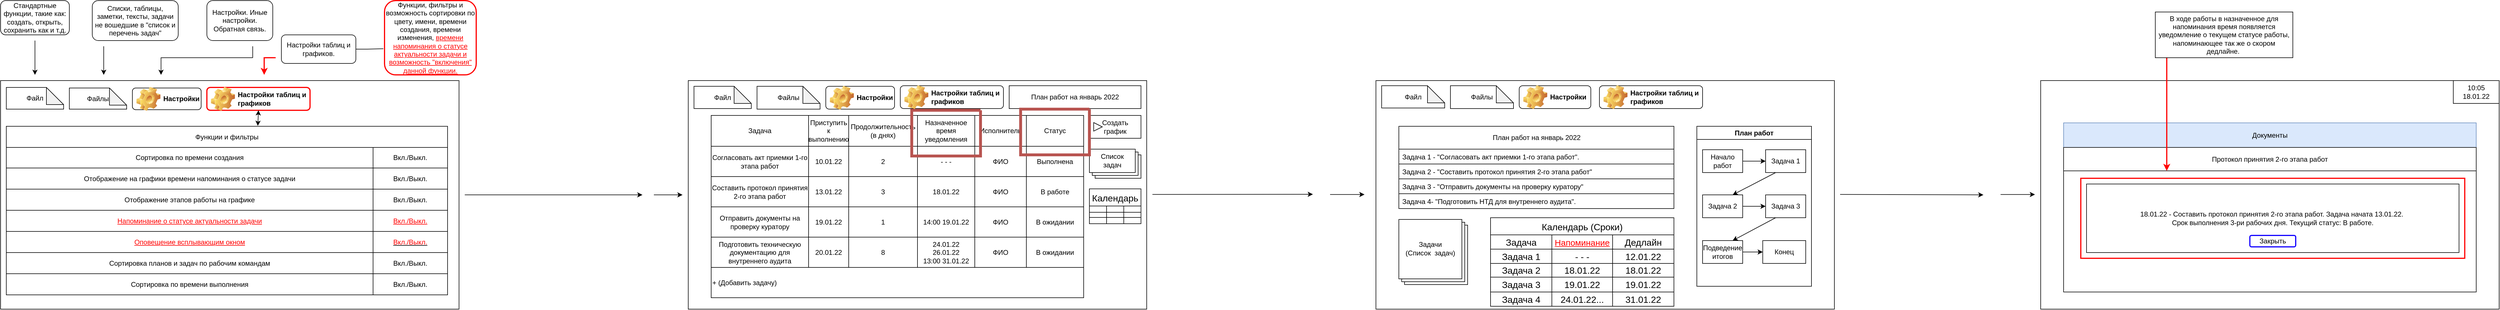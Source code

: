 <mxfile version="24.1.0" type="device">
  <diagram name="Страница — 1" id="wrcG8qeUlrA2TCnfavbC">
    <mxGraphModel dx="1950" dy="1240" grid="1" gridSize="10" guides="1" tooltips="1" connect="1" arrows="1" fold="1" page="1" pageScale="1" pageWidth="1169" pageHeight="827" math="0" shadow="0">
      <root>
        <mxCell id="0" />
        <mxCell id="1" parent="0" />
        <mxCell id="ijdiBSMjXIEksHt79I9u-1" value="" style="rounded=0;whiteSpace=wrap;html=1;" parent="1" vertex="1">
          <mxGeometry x="2440" y="160" width="800" height="400" as="geometry" />
        </mxCell>
        <mxCell id="ijdiBSMjXIEksHt79I9u-2" value="" style="rounded=0;whiteSpace=wrap;html=1;" parent="1" vertex="1">
          <mxGeometry x="1240" y="160" width="800" height="400" as="geometry" />
        </mxCell>
        <mxCell id="ijdiBSMjXIEksHt79I9u-3" value="" style="rounded=0;whiteSpace=wrap;html=1;" parent="1" vertex="1">
          <mxGeometry x="40" y="160" width="800" height="400" as="geometry" />
        </mxCell>
        <mxCell id="ijdiBSMjXIEksHt79I9u-16" value="" style="verticalLabelPosition=bottom;verticalAlign=top;html=1;shape=mxgraph.basic.layered_rect;dx=10;outlineConnect=0;whiteSpace=wrap;" parent="1" vertex="1">
          <mxGeometry x="2480" y="403" width="120" height="114" as="geometry" />
        </mxCell>
        <mxCell id="ijdiBSMjXIEksHt79I9u-17" value="Задачи (Список&amp;nbsp; задач)" style="text;html=1;align=center;verticalAlign=middle;whiteSpace=wrap;rounded=0;" parent="1" vertex="1">
          <mxGeometry x="2490" y="424" width="90" height="60" as="geometry" />
        </mxCell>
        <mxCell id="ijdiBSMjXIEksHt79I9u-18" value="Календарь (Сроки)" style="shape=table;startSize=30;container=1;collapsible=0;childLayout=tableLayout;strokeColor=default;fontSize=16;" parent="1" vertex="1">
          <mxGeometry x="2640" y="400" width="320" height="155" as="geometry" />
        </mxCell>
        <mxCell id="SkQsY1CltA6RGCCleW-o-102" style="shape=tableRow;horizontal=0;startSize=0;swimlaneHead=0;swimlaneBody=0;strokeColor=inherit;top=0;left=0;bottom=0;right=0;collapsible=0;dropTarget=0;fillColor=none;points=[[0,0.5],[1,0.5]];portConstraint=eastwest;fontSize=16;" parent="ijdiBSMjXIEksHt79I9u-18" vertex="1">
          <mxGeometry y="30" width="320" height="25" as="geometry" />
        </mxCell>
        <mxCell id="SkQsY1CltA6RGCCleW-o-103" value="Задача" style="shape=partialRectangle;html=1;whiteSpace=wrap;connectable=0;strokeColor=inherit;overflow=hidden;fillColor=none;top=0;left=0;bottom=0;right=0;pointerEvents=1;fontSize=16;" parent="SkQsY1CltA6RGCCleW-o-102" vertex="1">
          <mxGeometry width="107" height="25" as="geometry">
            <mxRectangle width="107" height="25" as="alternateBounds" />
          </mxGeometry>
        </mxCell>
        <mxCell id="SkQsY1CltA6RGCCleW-o-104" value="&lt;font color=&quot;#ff0000&quot; style=&quot;font-size: 15px;&quot;&gt;&lt;u&gt;Напоминание&lt;/u&gt;&lt;/font&gt;" style="shape=partialRectangle;html=1;whiteSpace=wrap;connectable=0;strokeColor=inherit;overflow=hidden;fillColor=none;top=0;left=0;bottom=0;right=0;pointerEvents=1;fontSize=16;" parent="SkQsY1CltA6RGCCleW-o-102" vertex="1">
          <mxGeometry x="107" width="106" height="25" as="geometry">
            <mxRectangle width="106" height="25" as="alternateBounds" />
          </mxGeometry>
        </mxCell>
        <mxCell id="SkQsY1CltA6RGCCleW-o-105" value="Дедлайн" style="shape=partialRectangle;html=1;whiteSpace=wrap;connectable=0;strokeColor=inherit;overflow=hidden;fillColor=none;top=0;left=0;bottom=0;right=0;pointerEvents=1;fontSize=16;" parent="SkQsY1CltA6RGCCleW-o-102" vertex="1">
          <mxGeometry x="213" width="107" height="25" as="geometry">
            <mxRectangle width="107" height="25" as="alternateBounds" />
          </mxGeometry>
        </mxCell>
        <mxCell id="ijdiBSMjXIEksHt79I9u-19" value="" style="shape=tableRow;horizontal=0;startSize=0;swimlaneHead=0;swimlaneBody=0;strokeColor=inherit;top=0;left=0;bottom=0;right=0;collapsible=0;dropTarget=0;fillColor=none;points=[[0,0.5],[1,0.5]];portConstraint=eastwest;fontSize=16;" parent="ijdiBSMjXIEksHt79I9u-18" vertex="1">
          <mxGeometry y="55" width="320" height="25" as="geometry" />
        </mxCell>
        <mxCell id="ijdiBSMjXIEksHt79I9u-20" value="Задача 1" style="shape=partialRectangle;html=1;whiteSpace=wrap;connectable=0;strokeColor=inherit;overflow=hidden;fillColor=none;top=0;left=0;bottom=0;right=0;pointerEvents=1;fontSize=16;" parent="ijdiBSMjXIEksHt79I9u-19" vertex="1">
          <mxGeometry width="107" height="25" as="geometry">
            <mxRectangle width="107" height="25" as="alternateBounds" />
          </mxGeometry>
        </mxCell>
        <mxCell id="ijdiBSMjXIEksHt79I9u-21" value="- - -" style="shape=partialRectangle;html=1;whiteSpace=wrap;connectable=0;strokeColor=inherit;overflow=hidden;fillColor=none;top=0;left=0;bottom=0;right=0;pointerEvents=1;fontSize=16;" parent="ijdiBSMjXIEksHt79I9u-19" vertex="1">
          <mxGeometry x="107" width="106" height="25" as="geometry">
            <mxRectangle width="106" height="25" as="alternateBounds" />
          </mxGeometry>
        </mxCell>
        <mxCell id="ijdiBSMjXIEksHt79I9u-22" value="12.01.22" style="shape=partialRectangle;html=1;whiteSpace=wrap;connectable=0;strokeColor=inherit;overflow=hidden;fillColor=none;top=0;left=0;bottom=0;right=0;pointerEvents=1;fontSize=16;" parent="ijdiBSMjXIEksHt79I9u-19" vertex="1">
          <mxGeometry x="213" width="107" height="25" as="geometry">
            <mxRectangle width="107" height="25" as="alternateBounds" />
          </mxGeometry>
        </mxCell>
        <mxCell id="ijdiBSMjXIEksHt79I9u-23" value="" style="shape=tableRow;horizontal=0;startSize=0;swimlaneHead=0;swimlaneBody=0;strokeColor=inherit;top=0;left=0;bottom=0;right=0;collapsible=0;dropTarget=0;fillColor=none;points=[[0,0.5],[1,0.5]];portConstraint=eastwest;fontSize=16;" parent="ijdiBSMjXIEksHt79I9u-18" vertex="1">
          <mxGeometry y="80" width="320" height="24" as="geometry" />
        </mxCell>
        <mxCell id="ijdiBSMjXIEksHt79I9u-24" value="Задача 2" style="shape=partialRectangle;html=1;whiteSpace=wrap;connectable=0;strokeColor=inherit;overflow=hidden;fillColor=none;top=0;left=0;bottom=0;right=0;pointerEvents=1;fontSize=16;" parent="ijdiBSMjXIEksHt79I9u-23" vertex="1">
          <mxGeometry width="107" height="24" as="geometry">
            <mxRectangle width="107" height="24" as="alternateBounds" />
          </mxGeometry>
        </mxCell>
        <mxCell id="ijdiBSMjXIEksHt79I9u-25" value="18.01.22" style="shape=partialRectangle;html=1;whiteSpace=wrap;connectable=0;strokeColor=inherit;overflow=hidden;fillColor=none;top=0;left=0;bottom=0;right=0;pointerEvents=1;fontSize=16;" parent="ijdiBSMjXIEksHt79I9u-23" vertex="1">
          <mxGeometry x="107" width="106" height="24" as="geometry">
            <mxRectangle width="106" height="24" as="alternateBounds" />
          </mxGeometry>
        </mxCell>
        <mxCell id="ijdiBSMjXIEksHt79I9u-26" value="18.01.22" style="shape=partialRectangle;html=1;whiteSpace=wrap;connectable=0;strokeColor=inherit;overflow=hidden;fillColor=none;top=0;left=0;bottom=0;right=0;pointerEvents=1;fontSize=16;" parent="ijdiBSMjXIEksHt79I9u-23" vertex="1">
          <mxGeometry x="213" width="107" height="24" as="geometry">
            <mxRectangle width="107" height="24" as="alternateBounds" />
          </mxGeometry>
        </mxCell>
        <mxCell id="ijdiBSMjXIEksHt79I9u-27" value="" style="shape=tableRow;horizontal=0;startSize=0;swimlaneHead=0;swimlaneBody=0;strokeColor=inherit;top=0;left=0;bottom=0;right=0;collapsible=0;dropTarget=0;fillColor=none;points=[[0,0.5],[1,0.5]];portConstraint=eastwest;fontSize=16;" parent="ijdiBSMjXIEksHt79I9u-18" vertex="1">
          <mxGeometry y="104" width="320" height="26" as="geometry" />
        </mxCell>
        <mxCell id="ijdiBSMjXIEksHt79I9u-28" value="Задача 3" style="shape=partialRectangle;html=1;whiteSpace=wrap;connectable=0;strokeColor=inherit;overflow=hidden;fillColor=none;top=0;left=0;bottom=0;right=0;pointerEvents=1;fontSize=16;" parent="ijdiBSMjXIEksHt79I9u-27" vertex="1">
          <mxGeometry width="107" height="26" as="geometry">
            <mxRectangle width="107" height="26" as="alternateBounds" />
          </mxGeometry>
        </mxCell>
        <mxCell id="ijdiBSMjXIEksHt79I9u-29" value="19.01.22" style="shape=partialRectangle;html=1;whiteSpace=wrap;connectable=0;strokeColor=inherit;overflow=hidden;fillColor=none;top=0;left=0;bottom=0;right=0;pointerEvents=1;fontSize=16;" parent="ijdiBSMjXIEksHt79I9u-27" vertex="1">
          <mxGeometry x="107" width="106" height="26" as="geometry">
            <mxRectangle width="106" height="26" as="alternateBounds" />
          </mxGeometry>
        </mxCell>
        <mxCell id="ijdiBSMjXIEksHt79I9u-30" value="19.01.22" style="shape=partialRectangle;html=1;whiteSpace=wrap;connectable=0;strokeColor=inherit;overflow=hidden;fillColor=none;top=0;left=0;bottom=0;right=0;pointerEvents=1;fontSize=16;" parent="ijdiBSMjXIEksHt79I9u-27" vertex="1">
          <mxGeometry x="213" width="107" height="26" as="geometry">
            <mxRectangle width="107" height="26" as="alternateBounds" />
          </mxGeometry>
        </mxCell>
        <mxCell id="SkQsY1CltA6RGCCleW-o-97" style="shape=tableRow;horizontal=0;startSize=0;swimlaneHead=0;swimlaneBody=0;strokeColor=inherit;top=0;left=0;bottom=0;right=0;collapsible=0;dropTarget=0;fillColor=none;points=[[0,0.5],[1,0.5]];portConstraint=eastwest;fontSize=16;" parent="ijdiBSMjXIEksHt79I9u-18" vertex="1">
          <mxGeometry y="130" width="320" height="25" as="geometry" />
        </mxCell>
        <mxCell id="SkQsY1CltA6RGCCleW-o-98" value="Задача 4" style="shape=partialRectangle;html=1;whiteSpace=wrap;connectable=0;strokeColor=inherit;overflow=hidden;fillColor=none;top=0;left=0;bottom=0;right=0;pointerEvents=1;fontSize=16;" parent="SkQsY1CltA6RGCCleW-o-97" vertex="1">
          <mxGeometry width="107" height="25" as="geometry">
            <mxRectangle width="107" height="25" as="alternateBounds" />
          </mxGeometry>
        </mxCell>
        <mxCell id="SkQsY1CltA6RGCCleW-o-99" value="24.01.22..." style="shape=partialRectangle;html=1;whiteSpace=wrap;connectable=0;strokeColor=inherit;overflow=hidden;fillColor=none;top=0;left=0;bottom=0;right=0;pointerEvents=1;fontSize=16;" parent="SkQsY1CltA6RGCCleW-o-97" vertex="1">
          <mxGeometry x="107" width="106" height="25" as="geometry">
            <mxRectangle width="106" height="25" as="alternateBounds" />
          </mxGeometry>
        </mxCell>
        <mxCell id="SkQsY1CltA6RGCCleW-o-100" value="31.01.22" style="shape=partialRectangle;html=1;whiteSpace=wrap;connectable=0;strokeColor=inherit;overflow=hidden;fillColor=none;top=0;left=0;bottom=0;right=0;pointerEvents=1;fontSize=16;" parent="SkQsY1CltA6RGCCleW-o-97" vertex="1">
          <mxGeometry x="213" width="107" height="25" as="geometry">
            <mxRectangle width="107" height="25" as="alternateBounds" />
          </mxGeometry>
        </mxCell>
        <mxCell id="ijdiBSMjXIEksHt79I9u-31" value="Настройки" style="label;whiteSpace=wrap;html=1;image=img/clipart/Gear_128x128.png" parent="1" vertex="1">
          <mxGeometry x="2690" y="169" width="125" height="40" as="geometry" />
        </mxCell>
        <mxCell id="ijdiBSMjXIEksHt79I9u-41" value="План работ на январь 2022" style="swimlane;fontStyle=0;childLayout=stackLayout;horizontal=1;startSize=40;fillColor=none;horizontalStack=0;resizeParent=1;resizeParentMax=0;resizeLast=0;collapsible=1;marginBottom=0;html=1;" parent="1" vertex="1">
          <mxGeometry x="2480" y="240" width="480" height="144" as="geometry">
            <mxRectangle x="80" y="240" width="90" height="40" as="alternateBounds" />
          </mxGeometry>
        </mxCell>
        <mxCell id="ijdiBSMjXIEksHt79I9u-42" value="Задача 1 - &quot;Согласовать акт приемки 1-го этапа работ&quot;." style="text;strokeColor=default;fillColor=none;align=left;verticalAlign=top;spacingLeft=4;spacingRight=4;overflow=hidden;rotatable=0;points=[[0,0.5],[1,0.5]];portConstraint=eastwest;whiteSpace=wrap;html=1;" parent="ijdiBSMjXIEksHt79I9u-41" vertex="1">
          <mxGeometry y="40" width="480" height="26" as="geometry" />
        </mxCell>
        <mxCell id="ijdiBSMjXIEksHt79I9u-43" value="Задача 2 - &quot;Составить протокол принятия 2-го этапа работ&quot;" style="text;strokeColor=default;fillColor=none;align=left;verticalAlign=top;spacingLeft=4;spacingRight=4;overflow=hidden;rotatable=0;points=[[0,0.5],[1,0.5]];portConstraint=eastwest;whiteSpace=wrap;html=1;" parent="ijdiBSMjXIEksHt79I9u-41" vertex="1">
          <mxGeometry y="66" width="480" height="26" as="geometry" />
        </mxCell>
        <mxCell id="ijdiBSMjXIEksHt79I9u-44" value="Задача 3 - &quot;Отправить документы на проверку куратору&quot;" style="text;strokeColor=default;fillColor=none;align=left;verticalAlign=top;spacingLeft=4;spacingRight=4;overflow=hidden;rotatable=0;points=[[0,0.5],[1,0.5]];portConstraint=eastwest;whiteSpace=wrap;html=1;labelBorderColor=none;" parent="ijdiBSMjXIEksHt79I9u-41" vertex="1">
          <mxGeometry y="92" width="480" height="26" as="geometry" />
        </mxCell>
        <mxCell id="SkQsY1CltA6RGCCleW-o-2" value="Задача 4- &quot;Подготовить НТД для внутреннего аудита&quot;." style="text;strokeColor=default;fillColor=none;align=left;verticalAlign=top;spacingLeft=4;spacingRight=4;overflow=hidden;rotatable=0;points=[[0,0.5],[1,0.5]];portConstraint=eastwest;whiteSpace=wrap;html=1;labelBorderColor=none;" parent="ijdiBSMjXIEksHt79I9u-41" vertex="1">
          <mxGeometry y="118" width="480" height="26" as="geometry" />
        </mxCell>
        <mxCell id="ijdiBSMjXIEksHt79I9u-50" value="Функции, фильтры и возможность сортировки по цвету, имени, времени создания, времени изменения,&amp;nbsp;&lt;font color=&quot;#ff0000&quot;&gt;&lt;u&gt;времени напоминания о статусе актуальности задачи и возможность &quot;включения&quot; данной функции.&lt;/u&gt;&lt;/font&gt;" style="rounded=1;whiteSpace=wrap;html=1;strokeColor=#FF0000;strokeWidth=2;" parent="1" vertex="1">
          <mxGeometry x="710" y="20" width="160" height="130" as="geometry" />
        </mxCell>
        <mxCell id="ijdiBSMjXIEksHt79I9u-55" value="Настройки. Иные настройки. Обратная связь." style="rounded=1;whiteSpace=wrap;html=1;" parent="1" vertex="1">
          <mxGeometry x="400" y="20" width="115" height="70" as="geometry" />
        </mxCell>
        <mxCell id="vGs2cDwpTkm4cy82NsCu-1" value="" style="childLayout=tableLayout;recursiveResize=0;shadow=0;fillColor=none;" parent="1" vertex="1">
          <mxGeometry x="1280" y="221" width="650" height="319" as="geometry" />
        </mxCell>
        <mxCell id="vGs2cDwpTkm4cy82NsCu-2" value="" style="shape=tableRow;horizontal=0;startSize=0;swimlaneHead=0;swimlaneBody=0;top=0;left=0;bottom=0;right=0;dropTarget=0;collapsible=0;recursiveResize=0;expand=0;fontStyle=0;fillColor=none;strokeColor=inherit;" parent="vGs2cDwpTkm4cy82NsCu-1" vertex="1">
          <mxGeometry width="650" height="54" as="geometry" />
        </mxCell>
        <mxCell id="vGs2cDwpTkm4cy82NsCu-3" value="Задача" style="connectable=0;recursiveResize=0;strokeColor=inherit;fillColor=none;align=center;whiteSpace=wrap;html=1;" parent="vGs2cDwpTkm4cy82NsCu-2" vertex="1">
          <mxGeometry width="170" height="54" as="geometry">
            <mxRectangle width="170" height="54" as="alternateBounds" />
          </mxGeometry>
        </mxCell>
        <mxCell id="vGs2cDwpTkm4cy82NsCu-4" value="Приступить к выполнению" style="connectable=0;recursiveResize=0;strokeColor=inherit;fillColor=none;align=center;whiteSpace=wrap;html=1;" parent="vGs2cDwpTkm4cy82NsCu-2" vertex="1">
          <mxGeometry x="170" width="70" height="54" as="geometry">
            <mxRectangle width="70" height="54" as="alternateBounds" />
          </mxGeometry>
        </mxCell>
        <mxCell id="vGs2cDwpTkm4cy82NsCu-5" value="Продолжительность (в днях)" style="connectable=0;recursiveResize=0;strokeColor=inherit;fillColor=none;align=center;whiteSpace=wrap;html=1;" parent="vGs2cDwpTkm4cy82NsCu-2" vertex="1">
          <mxGeometry x="240" width="120" height="54" as="geometry">
            <mxRectangle width="120" height="54" as="alternateBounds" />
          </mxGeometry>
        </mxCell>
        <mxCell id="vGs2cDwpTkm4cy82NsCu-14" value="Назначенное время уведомления" style="connectable=0;recursiveResize=0;strokeColor=inherit;fillColor=none;align=center;whiteSpace=wrap;html=1;" parent="vGs2cDwpTkm4cy82NsCu-2" vertex="1">
          <mxGeometry x="360" width="100" height="54" as="geometry">
            <mxRectangle width="100" height="54" as="alternateBounds" />
          </mxGeometry>
        </mxCell>
        <mxCell id="vGs2cDwpTkm4cy82NsCu-42" value="Исполнитель" style="connectable=0;recursiveResize=0;strokeColor=inherit;fillColor=none;align=center;whiteSpace=wrap;html=1;" parent="vGs2cDwpTkm4cy82NsCu-2" vertex="1">
          <mxGeometry x="460" width="90" height="54" as="geometry">
            <mxRectangle width="90" height="54" as="alternateBounds" />
          </mxGeometry>
        </mxCell>
        <mxCell id="vGs2cDwpTkm4cy82NsCu-45" value="Статус" style="connectable=0;recursiveResize=0;strokeColor=inherit;fillColor=none;align=center;whiteSpace=wrap;html=1;" parent="vGs2cDwpTkm4cy82NsCu-2" vertex="1">
          <mxGeometry x="550" width="100" height="54" as="geometry">
            <mxRectangle width="100" height="54" as="alternateBounds" />
          </mxGeometry>
        </mxCell>
        <mxCell id="vGs2cDwpTkm4cy82NsCu-6" style="shape=tableRow;horizontal=0;startSize=0;swimlaneHead=0;swimlaneBody=0;top=0;left=0;bottom=0;right=0;dropTarget=0;collapsible=0;recursiveResize=0;expand=0;fontStyle=0;fillColor=none;strokeColor=inherit;" parent="vGs2cDwpTkm4cy82NsCu-1" vertex="1">
          <mxGeometry y="54" width="650" height="53" as="geometry" />
        </mxCell>
        <mxCell id="vGs2cDwpTkm4cy82NsCu-7" value="&lt;span style=&quot;text-align: left;&quot;&gt;Согласовать акт приемки 1-го этапа работ&lt;/span&gt;" style="connectable=0;recursiveResize=0;strokeColor=inherit;fillColor=none;align=center;whiteSpace=wrap;html=1;" parent="vGs2cDwpTkm4cy82NsCu-6" vertex="1">
          <mxGeometry width="170" height="53" as="geometry">
            <mxRectangle width="170" height="53" as="alternateBounds" />
          </mxGeometry>
        </mxCell>
        <mxCell id="vGs2cDwpTkm4cy82NsCu-8" value="10.01.22" style="connectable=0;recursiveResize=0;strokeColor=inherit;fillColor=none;align=center;whiteSpace=wrap;html=1;" parent="vGs2cDwpTkm4cy82NsCu-6" vertex="1">
          <mxGeometry x="170" width="70" height="53" as="geometry">
            <mxRectangle width="70" height="53" as="alternateBounds" />
          </mxGeometry>
        </mxCell>
        <mxCell id="vGs2cDwpTkm4cy82NsCu-9" value="2" style="connectable=0;recursiveResize=0;strokeColor=inherit;fillColor=none;align=center;whiteSpace=wrap;html=1;" parent="vGs2cDwpTkm4cy82NsCu-6" vertex="1">
          <mxGeometry x="240" width="120" height="53" as="geometry">
            <mxRectangle width="120" height="53" as="alternateBounds" />
          </mxGeometry>
        </mxCell>
        <mxCell id="vGs2cDwpTkm4cy82NsCu-15" value="- - -" style="connectable=0;recursiveResize=0;strokeColor=inherit;fillColor=none;align=center;whiteSpace=wrap;html=1;" parent="vGs2cDwpTkm4cy82NsCu-6" vertex="1">
          <mxGeometry x="360" width="100" height="53" as="geometry">
            <mxRectangle width="100" height="53" as="alternateBounds" />
          </mxGeometry>
        </mxCell>
        <mxCell id="vGs2cDwpTkm4cy82NsCu-43" value="ФИО" style="connectable=0;recursiveResize=0;strokeColor=inherit;fillColor=none;align=center;whiteSpace=wrap;html=1;" parent="vGs2cDwpTkm4cy82NsCu-6" vertex="1">
          <mxGeometry x="460" width="90" height="53" as="geometry">
            <mxRectangle width="90" height="53" as="alternateBounds" />
          </mxGeometry>
        </mxCell>
        <mxCell id="vGs2cDwpTkm4cy82NsCu-46" value="Выполнена" style="connectable=0;recursiveResize=0;strokeColor=inherit;fillColor=none;align=center;whiteSpace=wrap;html=1;" parent="vGs2cDwpTkm4cy82NsCu-6" vertex="1">
          <mxGeometry x="550" width="100" height="53" as="geometry">
            <mxRectangle width="100" height="53" as="alternateBounds" />
          </mxGeometry>
        </mxCell>
        <mxCell id="vGs2cDwpTkm4cy82NsCu-10" style="shape=tableRow;horizontal=0;startSize=0;swimlaneHead=0;swimlaneBody=0;top=0;left=0;bottom=0;right=0;dropTarget=0;collapsible=0;recursiveResize=0;expand=0;fontStyle=0;fillColor=none;strokeColor=inherit;" parent="vGs2cDwpTkm4cy82NsCu-1" vertex="1">
          <mxGeometry y="107" width="650" height="53" as="geometry" />
        </mxCell>
        <mxCell id="vGs2cDwpTkm4cy82NsCu-11" value="&lt;span style=&quot;text-align: left;&quot;&gt;Составить протокол принятия 2-го этапа работ&lt;/span&gt;" style="connectable=0;recursiveResize=0;strokeColor=inherit;fillColor=none;align=center;whiteSpace=wrap;html=1;" parent="vGs2cDwpTkm4cy82NsCu-10" vertex="1">
          <mxGeometry width="170" height="53" as="geometry">
            <mxRectangle width="170" height="53" as="alternateBounds" />
          </mxGeometry>
        </mxCell>
        <mxCell id="vGs2cDwpTkm4cy82NsCu-12" value="13.01.22" style="connectable=0;recursiveResize=0;strokeColor=inherit;fillColor=none;align=center;whiteSpace=wrap;html=1;" parent="vGs2cDwpTkm4cy82NsCu-10" vertex="1">
          <mxGeometry x="170" width="70" height="53" as="geometry">
            <mxRectangle width="70" height="53" as="alternateBounds" />
          </mxGeometry>
        </mxCell>
        <mxCell id="vGs2cDwpTkm4cy82NsCu-13" value="3" style="connectable=0;recursiveResize=0;strokeColor=inherit;fillColor=none;align=center;whiteSpace=wrap;html=1;" parent="vGs2cDwpTkm4cy82NsCu-10" vertex="1">
          <mxGeometry x="240" width="120" height="53" as="geometry">
            <mxRectangle width="120" height="53" as="alternateBounds" />
          </mxGeometry>
        </mxCell>
        <mxCell id="vGs2cDwpTkm4cy82NsCu-16" value="18.01.22" style="connectable=0;recursiveResize=0;strokeColor=inherit;fillColor=none;align=center;whiteSpace=wrap;html=1;" parent="vGs2cDwpTkm4cy82NsCu-10" vertex="1">
          <mxGeometry x="360" width="100" height="53" as="geometry">
            <mxRectangle width="100" height="53" as="alternateBounds" />
          </mxGeometry>
        </mxCell>
        <mxCell id="vGs2cDwpTkm4cy82NsCu-44" value="ФИО" style="connectable=0;recursiveResize=0;strokeColor=inherit;fillColor=none;align=center;whiteSpace=wrap;html=1;" parent="vGs2cDwpTkm4cy82NsCu-10" vertex="1">
          <mxGeometry x="460" width="90" height="53" as="geometry">
            <mxRectangle width="90" height="53" as="alternateBounds" />
          </mxGeometry>
        </mxCell>
        <mxCell id="vGs2cDwpTkm4cy82NsCu-47" value="В работе" style="connectable=0;recursiveResize=0;strokeColor=inherit;fillColor=none;align=center;whiteSpace=wrap;html=1;" parent="vGs2cDwpTkm4cy82NsCu-10" vertex="1">
          <mxGeometry x="550" width="100" height="53" as="geometry">
            <mxRectangle width="100" height="53" as="alternateBounds" />
          </mxGeometry>
        </mxCell>
        <mxCell id="vGs2cDwpTkm4cy82NsCu-48" style="shape=tableRow;horizontal=0;startSize=0;swimlaneHead=0;swimlaneBody=0;top=0;left=0;bottom=0;right=0;dropTarget=0;collapsible=0;recursiveResize=0;expand=0;fontStyle=0;fillColor=none;strokeColor=inherit;" parent="vGs2cDwpTkm4cy82NsCu-1" vertex="1">
          <mxGeometry y="160" width="650" height="53" as="geometry" />
        </mxCell>
        <mxCell id="vGs2cDwpTkm4cy82NsCu-49" value="&lt;span style=&quot;text-align: left;&quot;&gt;Отправить документы на проверку куратору&lt;/span&gt;" style="connectable=0;recursiveResize=0;strokeColor=inherit;fillColor=none;align=center;whiteSpace=wrap;html=1;" parent="vGs2cDwpTkm4cy82NsCu-48" vertex="1">
          <mxGeometry width="170" height="53" as="geometry">
            <mxRectangle width="170" height="53" as="alternateBounds" />
          </mxGeometry>
        </mxCell>
        <mxCell id="vGs2cDwpTkm4cy82NsCu-50" value="19.01.22" style="connectable=0;recursiveResize=0;strokeColor=inherit;fillColor=none;align=center;whiteSpace=wrap;html=1;" parent="vGs2cDwpTkm4cy82NsCu-48" vertex="1">
          <mxGeometry x="170" width="70" height="53" as="geometry">
            <mxRectangle width="70" height="53" as="alternateBounds" />
          </mxGeometry>
        </mxCell>
        <mxCell id="vGs2cDwpTkm4cy82NsCu-51" value="1" style="connectable=0;recursiveResize=0;strokeColor=inherit;fillColor=none;align=center;whiteSpace=wrap;html=1;" parent="vGs2cDwpTkm4cy82NsCu-48" vertex="1">
          <mxGeometry x="240" width="120" height="53" as="geometry">
            <mxRectangle width="120" height="53" as="alternateBounds" />
          </mxGeometry>
        </mxCell>
        <mxCell id="vGs2cDwpTkm4cy82NsCu-52" value="14:00 19.01.22" style="connectable=0;recursiveResize=0;strokeColor=inherit;fillColor=none;align=center;whiteSpace=wrap;html=1;" parent="vGs2cDwpTkm4cy82NsCu-48" vertex="1">
          <mxGeometry x="360" width="100" height="53" as="geometry">
            <mxRectangle width="100" height="53" as="alternateBounds" />
          </mxGeometry>
        </mxCell>
        <mxCell id="vGs2cDwpTkm4cy82NsCu-53" value="ФИО" style="connectable=0;recursiveResize=0;strokeColor=inherit;fillColor=none;align=center;whiteSpace=wrap;html=1;" parent="vGs2cDwpTkm4cy82NsCu-48" vertex="1">
          <mxGeometry x="460" width="90" height="53" as="geometry">
            <mxRectangle width="90" height="53" as="alternateBounds" />
          </mxGeometry>
        </mxCell>
        <mxCell id="vGs2cDwpTkm4cy82NsCu-54" value="В ожидании" style="connectable=0;recursiveResize=0;strokeColor=inherit;fillColor=none;align=center;whiteSpace=wrap;html=1;" parent="vGs2cDwpTkm4cy82NsCu-48" vertex="1">
          <mxGeometry x="550" width="100" height="53" as="geometry">
            <mxRectangle width="100" height="53" as="alternateBounds" />
          </mxGeometry>
        </mxCell>
        <mxCell id="SkQsY1CltA6RGCCleW-o-28" style="shape=tableRow;horizontal=0;startSize=0;swimlaneHead=0;swimlaneBody=0;top=0;left=0;bottom=0;right=0;dropTarget=0;collapsible=0;recursiveResize=0;expand=0;fontStyle=0;fillColor=none;strokeColor=inherit;" parent="vGs2cDwpTkm4cy82NsCu-1" vertex="1">
          <mxGeometry y="213" width="650" height="53" as="geometry" />
        </mxCell>
        <mxCell id="SkQsY1CltA6RGCCleW-o-29" value="Подготовить техническую документацию для внутреннего аудита" style="connectable=0;recursiveResize=0;strokeColor=inherit;fillColor=none;align=center;whiteSpace=wrap;html=1;" parent="SkQsY1CltA6RGCCleW-o-28" vertex="1">
          <mxGeometry width="170" height="53" as="geometry">
            <mxRectangle width="170" height="53" as="alternateBounds" />
          </mxGeometry>
        </mxCell>
        <mxCell id="SkQsY1CltA6RGCCleW-o-30" value="20.01.22" style="connectable=0;recursiveResize=0;strokeColor=inherit;fillColor=none;align=center;whiteSpace=wrap;html=1;" parent="SkQsY1CltA6RGCCleW-o-28" vertex="1">
          <mxGeometry x="170" width="70" height="53" as="geometry">
            <mxRectangle width="70" height="53" as="alternateBounds" />
          </mxGeometry>
        </mxCell>
        <mxCell id="SkQsY1CltA6RGCCleW-o-31" value="8" style="connectable=0;recursiveResize=0;strokeColor=inherit;fillColor=none;align=center;whiteSpace=wrap;html=1;" parent="SkQsY1CltA6RGCCleW-o-28" vertex="1">
          <mxGeometry x="240" width="120" height="53" as="geometry">
            <mxRectangle width="120" height="53" as="alternateBounds" />
          </mxGeometry>
        </mxCell>
        <mxCell id="SkQsY1CltA6RGCCleW-o-32" value="24.01.22&lt;br&gt;26.01.22&lt;br&gt;13:00 31.01.22" style="connectable=0;recursiveResize=0;strokeColor=inherit;fillColor=none;align=center;whiteSpace=wrap;html=1;" parent="SkQsY1CltA6RGCCleW-o-28" vertex="1">
          <mxGeometry x="360" width="100" height="53" as="geometry">
            <mxRectangle width="100" height="53" as="alternateBounds" />
          </mxGeometry>
        </mxCell>
        <mxCell id="SkQsY1CltA6RGCCleW-o-33" value="ФИО" style="connectable=0;recursiveResize=0;strokeColor=inherit;fillColor=none;align=center;whiteSpace=wrap;html=1;" parent="SkQsY1CltA6RGCCleW-o-28" vertex="1">
          <mxGeometry x="460" width="90" height="53" as="geometry">
            <mxRectangle width="90" height="53" as="alternateBounds" />
          </mxGeometry>
        </mxCell>
        <mxCell id="SkQsY1CltA6RGCCleW-o-34" value="В ожидании" style="connectable=0;recursiveResize=0;strokeColor=inherit;fillColor=none;align=center;whiteSpace=wrap;html=1;" parent="SkQsY1CltA6RGCCleW-o-28" vertex="1">
          <mxGeometry x="550" width="100" height="53" as="geometry">
            <mxRectangle width="100" height="53" as="alternateBounds" />
          </mxGeometry>
        </mxCell>
        <mxCell id="SkQsY1CltA6RGCCleW-o-35" style="shape=tableRow;horizontal=0;startSize=0;swimlaneHead=0;swimlaneBody=0;top=0;left=0;bottom=0;right=0;dropTarget=0;collapsible=0;recursiveResize=0;expand=0;fontStyle=0;fillColor=none;strokeColor=inherit;" parent="vGs2cDwpTkm4cy82NsCu-1" vertex="1">
          <mxGeometry y="266" width="650" height="53" as="geometry" />
        </mxCell>
        <mxCell id="SkQsY1CltA6RGCCleW-o-36" value="+ (Добавить задачу)" style="connectable=0;recursiveResize=0;strokeColor=inherit;fillColor=none;align=left;whiteSpace=wrap;html=1;rowspan=1;colspan=6;" parent="SkQsY1CltA6RGCCleW-o-35" vertex="1">
          <mxGeometry width="650" height="53" as="geometry">
            <mxRectangle width="170" height="53" as="alternateBounds" />
          </mxGeometry>
        </mxCell>
        <mxCell id="SkQsY1CltA6RGCCleW-o-37" style="connectable=0;recursiveResize=0;strokeColor=inherit;fillColor=none;align=center;whiteSpace=wrap;html=1;" parent="SkQsY1CltA6RGCCleW-o-35" vertex="1" visible="0">
          <mxGeometry x="170" width="70" height="53" as="geometry">
            <mxRectangle width="70" height="53" as="alternateBounds" />
          </mxGeometry>
        </mxCell>
        <mxCell id="SkQsY1CltA6RGCCleW-o-38" style="connectable=0;recursiveResize=0;strokeColor=inherit;fillColor=none;align=center;whiteSpace=wrap;html=1;" parent="SkQsY1CltA6RGCCleW-o-35" vertex="1" visible="0">
          <mxGeometry x="240" width="120" height="53" as="geometry">
            <mxRectangle width="120" height="53" as="alternateBounds" />
          </mxGeometry>
        </mxCell>
        <mxCell id="SkQsY1CltA6RGCCleW-o-39" style="connectable=0;recursiveResize=0;strokeColor=inherit;fillColor=none;align=center;whiteSpace=wrap;html=1;" parent="SkQsY1CltA6RGCCleW-o-35" vertex="1" visible="0">
          <mxGeometry x="360" width="100" height="53" as="geometry">
            <mxRectangle width="100" height="53" as="alternateBounds" />
          </mxGeometry>
        </mxCell>
        <mxCell id="SkQsY1CltA6RGCCleW-o-40" style="connectable=0;recursiveResize=0;strokeColor=inherit;fillColor=none;align=center;whiteSpace=wrap;html=1;" parent="SkQsY1CltA6RGCCleW-o-35" vertex="1" visible="0">
          <mxGeometry x="460" width="90" height="53" as="geometry">
            <mxRectangle width="90" height="53" as="alternateBounds" />
          </mxGeometry>
        </mxCell>
        <mxCell id="SkQsY1CltA6RGCCleW-o-41" style="connectable=0;recursiveResize=0;strokeColor=inherit;fillColor=none;align=center;whiteSpace=wrap;html=1;" parent="SkQsY1CltA6RGCCleW-o-35" vertex="1" visible="0">
          <mxGeometry x="550" width="100" height="53" as="geometry">
            <mxRectangle width="100" height="53" as="alternateBounds" />
          </mxGeometry>
        </mxCell>
        <mxCell id="vGs2cDwpTkm4cy82NsCu-27" value="План работ" style="swimlane;whiteSpace=wrap;html=1;" parent="1" vertex="1">
          <mxGeometry x="3000" y="240" width="200" height="280" as="geometry" />
        </mxCell>
        <mxCell id="vGs2cDwpTkm4cy82NsCu-29" value="Начало работ" style="whiteSpace=wrap;html=1;" parent="vGs2cDwpTkm4cy82NsCu-27" vertex="1">
          <mxGeometry x="10" y="41" width="70" height="40" as="geometry" />
        </mxCell>
        <mxCell id="vGs2cDwpTkm4cy82NsCu-30" value="Задача 1" style="whiteSpace=wrap;html=1;" parent="vGs2cDwpTkm4cy82NsCu-27" vertex="1">
          <mxGeometry x="120" y="41" width="70" height="40" as="geometry" />
        </mxCell>
        <mxCell id="vGs2cDwpTkm4cy82NsCu-31" value="Задача 2" style="whiteSpace=wrap;html=1;" parent="vGs2cDwpTkm4cy82NsCu-27" vertex="1">
          <mxGeometry x="10" y="120" width="70" height="40" as="geometry" />
        </mxCell>
        <mxCell id="vGs2cDwpTkm4cy82NsCu-32" value="Задача 3" style="whiteSpace=wrap;html=1;" parent="vGs2cDwpTkm4cy82NsCu-27" vertex="1">
          <mxGeometry x="120" y="120" width="70" height="40" as="geometry" />
        </mxCell>
        <mxCell id="vGs2cDwpTkm4cy82NsCu-35" value="" style="endArrow=classic;html=1;rounded=0;exitX=1;exitY=0.5;exitDx=0;exitDy=0;entryX=0;entryY=0.5;entryDx=0;entryDy=0;" parent="vGs2cDwpTkm4cy82NsCu-27" source="vGs2cDwpTkm4cy82NsCu-29" target="vGs2cDwpTkm4cy82NsCu-30" edge="1">
          <mxGeometry width="50" height="50" relative="1" as="geometry">
            <mxPoint x="100" y="350" as="sourcePoint" />
            <mxPoint x="150" y="300" as="targetPoint" />
            <Array as="points" />
          </mxGeometry>
        </mxCell>
        <mxCell id="vGs2cDwpTkm4cy82NsCu-36" value="" style="endArrow=classic;html=1;rounded=0;exitX=0.25;exitY=1;exitDx=0;exitDy=0;entryX=0.75;entryY=0;entryDx=0;entryDy=0;" parent="vGs2cDwpTkm4cy82NsCu-27" source="vGs2cDwpTkm4cy82NsCu-30" target="vGs2cDwpTkm4cy82NsCu-31" edge="1">
          <mxGeometry width="50" height="50" relative="1" as="geometry">
            <mxPoint x="100" y="350" as="sourcePoint" />
            <mxPoint x="150" y="300" as="targetPoint" />
          </mxGeometry>
        </mxCell>
        <mxCell id="vGs2cDwpTkm4cy82NsCu-37" value="" style="endArrow=classic;html=1;rounded=0;exitX=1;exitY=0.5;exitDx=0;exitDy=0;entryX=0;entryY=0.5;entryDx=0;entryDy=0;" parent="vGs2cDwpTkm4cy82NsCu-27" source="vGs2cDwpTkm4cy82NsCu-31" target="vGs2cDwpTkm4cy82NsCu-32" edge="1">
          <mxGeometry width="50" height="50" relative="1" as="geometry">
            <mxPoint x="100" y="350" as="sourcePoint" />
            <mxPoint x="150" y="300" as="targetPoint" />
          </mxGeometry>
        </mxCell>
        <mxCell id="vGs2cDwpTkm4cy82NsCu-39" value="Конец" style="whiteSpace=wrap;html=1;" parent="vGs2cDwpTkm4cy82NsCu-27" vertex="1">
          <mxGeometry x="115" y="200" width="75" height="40" as="geometry" />
        </mxCell>
        <mxCell id="vGs2cDwpTkm4cy82NsCu-38" value="Подведение итогов" style="whiteSpace=wrap;html=1;" parent="1" vertex="1">
          <mxGeometry x="3010" y="440" width="70" height="40" as="geometry" />
        </mxCell>
        <mxCell id="vGs2cDwpTkm4cy82NsCu-40" value="" style="endArrow=classic;html=1;rounded=0;exitX=0.25;exitY=1;exitDx=0;exitDy=0;entryX=0.75;entryY=0;entryDx=0;entryDy=0;" parent="1" source="vGs2cDwpTkm4cy82NsCu-32" target="vGs2cDwpTkm4cy82NsCu-38" edge="1">
          <mxGeometry width="50" height="50" relative="1" as="geometry">
            <mxPoint x="2820" y="660" as="sourcePoint" />
            <mxPoint x="2870" y="610" as="targetPoint" />
          </mxGeometry>
        </mxCell>
        <mxCell id="vGs2cDwpTkm4cy82NsCu-41" value="" style="endArrow=classic;html=1;rounded=0;exitX=1;exitY=0.5;exitDx=0;exitDy=0;entryX=0;entryY=0.5;entryDx=0;entryDy=0;" parent="1" source="vGs2cDwpTkm4cy82NsCu-38" target="vGs2cDwpTkm4cy82NsCu-39" edge="1">
          <mxGeometry width="50" height="50" relative="1" as="geometry">
            <mxPoint x="2820" y="660" as="sourcePoint" />
            <mxPoint x="2870" y="610" as="targetPoint" />
          </mxGeometry>
        </mxCell>
        <mxCell id="vGs2cDwpTkm4cy82NsCu-62" value="План работ на январь 2022" style="rounded=0;whiteSpace=wrap;html=1;" parent="1" vertex="1">
          <mxGeometry x="1800" y="169" width="230" height="40" as="geometry" />
        </mxCell>
        <mxCell id="vGs2cDwpTkm4cy82NsCu-63" value="Файлы" style="shape=note;whiteSpace=wrap;html=1;backgroundOutline=1;darkOpacity=0.05;" parent="1" vertex="1">
          <mxGeometry x="2570" y="169" width="110" height="40" as="geometry" />
        </mxCell>
        <mxCell id="vGs2cDwpTkm4cy82NsCu-64" value="" style="verticalLabelPosition=bottom;verticalAlign=top;html=1;shape=mxgraph.basic.layered_rect;dx=10;outlineConnect=0;whiteSpace=wrap;" parent="1" vertex="1">
          <mxGeometry x="1940" y="280" width="90" height="51" as="geometry" />
        </mxCell>
        <mxCell id="vGs2cDwpTkm4cy82NsCu-65" value="Список задач" style="text;html=1;align=center;verticalAlign=middle;whiteSpace=wrap;rounded=0;" parent="1" vertex="1">
          <mxGeometry x="1950" y="280" width="60" height="40" as="geometry" />
        </mxCell>
        <mxCell id="vGs2cDwpTkm4cy82NsCu-66" value="Настройки таблиц и графиков" style="label;whiteSpace=wrap;html=1;image=img/clipart/Gear_128x128.png" parent="1" vertex="1">
          <mxGeometry x="1610" y="169" width="180" height="40" as="geometry" />
        </mxCell>
        <mxCell id="vGs2cDwpTkm4cy82NsCu-67" value="Настройки" style="label;whiteSpace=wrap;html=1;image=img/clipart/Gear_128x128.png" parent="1" vertex="1">
          <mxGeometry x="1480" y="170" width="120" height="40" as="geometry" />
        </mxCell>
        <mxCell id="vGs2cDwpTkm4cy82NsCu-68" value="Создать график" style="html=1;whiteSpace=wrap;container=1;recursiveResize=0;collapsible=0;" parent="1" vertex="1">
          <mxGeometry x="1940" y="221" width="90" height="40" as="geometry" />
        </mxCell>
        <mxCell id="vGs2cDwpTkm4cy82NsCu-69" value="" style="triangle;html=1;whiteSpace=wrap;" parent="vGs2cDwpTkm4cy82NsCu-68" vertex="1">
          <mxGeometry x="7.5" y="12.5" width="15" height="15" as="geometry" />
        </mxCell>
        <mxCell id="vGs2cDwpTkm4cy82NsCu-70" value="Списки, таблицы, заметки, тексты, задачи не вошедшие в &quot;список и перечень задач&quot;" style="rounded=1;whiteSpace=wrap;html=1;" parent="1" vertex="1">
          <mxGeometry x="200" y="20" width="150" height="70" as="geometry" />
        </mxCell>
        <mxCell id="vGs2cDwpTkm4cy82NsCu-74" value="Файлы" style="shape=note;whiteSpace=wrap;html=1;backgroundOutline=1;darkOpacity=0.05;" parent="1" vertex="1">
          <mxGeometry x="1360" y="170" width="110" height="40" as="geometry" />
        </mxCell>
        <mxCell id="vGs2cDwpTkm4cy82NsCu-76" value="Календарь" style="shape=table;startSize=30;container=1;collapsible=0;childLayout=tableLayout;strokeColor=default;fontSize=16;" parent="1" vertex="1">
          <mxGeometry x="1940" y="349.5" width="90" height="61" as="geometry" />
        </mxCell>
        <mxCell id="vGs2cDwpTkm4cy82NsCu-77" value="" style="shape=tableRow;horizontal=0;startSize=0;swimlaneHead=0;swimlaneBody=0;strokeColor=inherit;top=0;left=0;bottom=0;right=0;collapsible=0;dropTarget=0;fillColor=none;points=[[0,0.5],[1,0.5]];portConstraint=eastwest;fontSize=16;" parent="vGs2cDwpTkm4cy82NsCu-76" vertex="1">
          <mxGeometry y="30" width="90" height="11" as="geometry" />
        </mxCell>
        <mxCell id="vGs2cDwpTkm4cy82NsCu-78" value="" style="shape=partialRectangle;html=1;whiteSpace=wrap;connectable=0;strokeColor=inherit;overflow=hidden;fillColor=none;top=0;left=0;bottom=0;right=0;pointerEvents=1;fontSize=16;" parent="vGs2cDwpTkm4cy82NsCu-77" vertex="1">
          <mxGeometry width="30" height="11" as="geometry">
            <mxRectangle width="30" height="11" as="alternateBounds" />
          </mxGeometry>
        </mxCell>
        <mxCell id="vGs2cDwpTkm4cy82NsCu-79" value="" style="shape=partialRectangle;html=1;whiteSpace=wrap;connectable=0;strokeColor=inherit;overflow=hidden;fillColor=none;top=0;left=0;bottom=0;right=0;pointerEvents=1;fontSize=16;" parent="vGs2cDwpTkm4cy82NsCu-77" vertex="1">
          <mxGeometry x="30" width="30" height="11" as="geometry">
            <mxRectangle width="30" height="11" as="alternateBounds" />
          </mxGeometry>
        </mxCell>
        <mxCell id="vGs2cDwpTkm4cy82NsCu-80" value="" style="shape=partialRectangle;html=1;whiteSpace=wrap;connectable=0;strokeColor=inherit;overflow=hidden;fillColor=none;top=0;left=0;bottom=0;right=0;pointerEvents=1;fontSize=16;" parent="vGs2cDwpTkm4cy82NsCu-77" vertex="1">
          <mxGeometry x="60" width="30" height="11" as="geometry">
            <mxRectangle width="30" height="11" as="alternateBounds" />
          </mxGeometry>
        </mxCell>
        <mxCell id="vGs2cDwpTkm4cy82NsCu-81" value="" style="shape=tableRow;horizontal=0;startSize=0;swimlaneHead=0;swimlaneBody=0;strokeColor=inherit;top=0;left=0;bottom=0;right=0;collapsible=0;dropTarget=0;fillColor=none;points=[[0,0.5],[1,0.5]];portConstraint=eastwest;fontSize=16;" parent="vGs2cDwpTkm4cy82NsCu-76" vertex="1">
          <mxGeometry y="41" width="90" height="9" as="geometry" />
        </mxCell>
        <mxCell id="vGs2cDwpTkm4cy82NsCu-82" value="" style="shape=partialRectangle;html=1;whiteSpace=wrap;connectable=0;strokeColor=inherit;overflow=hidden;fillColor=none;top=0;left=0;bottom=0;right=0;pointerEvents=1;fontSize=16;" parent="vGs2cDwpTkm4cy82NsCu-81" vertex="1">
          <mxGeometry width="30" height="9" as="geometry">
            <mxRectangle width="30" height="9" as="alternateBounds" />
          </mxGeometry>
        </mxCell>
        <mxCell id="vGs2cDwpTkm4cy82NsCu-83" value="" style="shape=partialRectangle;html=1;whiteSpace=wrap;connectable=0;strokeColor=inherit;overflow=hidden;fillColor=none;top=0;left=0;bottom=0;right=0;pointerEvents=1;fontSize=16;" parent="vGs2cDwpTkm4cy82NsCu-81" vertex="1">
          <mxGeometry x="30" width="30" height="9" as="geometry">
            <mxRectangle width="30" height="9" as="alternateBounds" />
          </mxGeometry>
        </mxCell>
        <mxCell id="vGs2cDwpTkm4cy82NsCu-84" value="" style="shape=partialRectangle;html=1;whiteSpace=wrap;connectable=0;strokeColor=inherit;overflow=hidden;fillColor=none;top=0;left=0;bottom=0;right=0;pointerEvents=1;fontSize=16;" parent="vGs2cDwpTkm4cy82NsCu-81" vertex="1">
          <mxGeometry x="60" width="30" height="9" as="geometry">
            <mxRectangle width="30" height="9" as="alternateBounds" />
          </mxGeometry>
        </mxCell>
        <mxCell id="vGs2cDwpTkm4cy82NsCu-85" value="" style="shape=tableRow;horizontal=0;startSize=0;swimlaneHead=0;swimlaneBody=0;strokeColor=inherit;top=0;left=0;bottom=0;right=0;collapsible=0;dropTarget=0;fillColor=none;points=[[0,0.5],[1,0.5]];portConstraint=eastwest;fontSize=16;" parent="vGs2cDwpTkm4cy82NsCu-76" vertex="1">
          <mxGeometry y="50" width="90" height="11" as="geometry" />
        </mxCell>
        <mxCell id="vGs2cDwpTkm4cy82NsCu-86" value="" style="shape=partialRectangle;html=1;whiteSpace=wrap;connectable=0;strokeColor=inherit;overflow=hidden;fillColor=none;top=0;left=0;bottom=0;right=0;pointerEvents=1;fontSize=16;" parent="vGs2cDwpTkm4cy82NsCu-85" vertex="1">
          <mxGeometry width="30" height="11" as="geometry">
            <mxRectangle width="30" height="11" as="alternateBounds" />
          </mxGeometry>
        </mxCell>
        <mxCell id="vGs2cDwpTkm4cy82NsCu-87" value="" style="shape=partialRectangle;html=1;whiteSpace=wrap;connectable=0;strokeColor=inherit;overflow=hidden;fillColor=none;top=0;left=0;bottom=0;right=0;pointerEvents=1;fontSize=16;" parent="vGs2cDwpTkm4cy82NsCu-85" vertex="1">
          <mxGeometry x="30" width="30" height="11" as="geometry">
            <mxRectangle width="30" height="11" as="alternateBounds" />
          </mxGeometry>
        </mxCell>
        <mxCell id="vGs2cDwpTkm4cy82NsCu-88" value="" style="shape=partialRectangle;html=1;whiteSpace=wrap;connectable=0;strokeColor=inherit;overflow=hidden;fillColor=none;top=0;left=0;bottom=0;right=0;pointerEvents=1;fontSize=16;" parent="vGs2cDwpTkm4cy82NsCu-85" vertex="1">
          <mxGeometry x="60" width="30" height="11" as="geometry">
            <mxRectangle width="30" height="11" as="alternateBounds" />
          </mxGeometry>
        </mxCell>
        <mxCell id="SkQsY1CltA6RGCCleW-o-10" value="Настройки" style="label;whiteSpace=wrap;html=1;image=img/clipart/Gear_128x128.png" parent="1" vertex="1">
          <mxGeometry x="270" y="173" width="120" height="38" as="geometry" />
        </mxCell>
        <mxCell id="SkQsY1CltA6RGCCleW-o-11" value="Файл" style="shape=note;whiteSpace=wrap;html=1;backgroundOutline=1;darkOpacity=0.05;" parent="1" vertex="1">
          <mxGeometry x="50" y="172" width="100" height="38" as="geometry" />
        </mxCell>
        <mxCell id="SkQsY1CltA6RGCCleW-o-20" value="Файл" style="shape=note;whiteSpace=wrap;html=1;backgroundOutline=1;darkOpacity=0.05;" parent="1" vertex="1">
          <mxGeometry x="1250" y="170" width="100" height="39" as="geometry" />
        </mxCell>
        <mxCell id="SkQsY1CltA6RGCCleW-o-42" value="Файл" style="shape=note;whiteSpace=wrap;html=1;backgroundOutline=1;darkOpacity=0.05;" parent="1" vertex="1">
          <mxGeometry x="2450" y="169" width="110" height="39" as="geometry" />
        </mxCell>
        <mxCell id="SkQsY1CltA6RGCCleW-o-43" value="Файлы" style="shape=note;whiteSpace=wrap;html=1;backgroundOutline=1;darkOpacity=0.05;" parent="1" vertex="1">
          <mxGeometry x="160" y="173" width="100" height="37" as="geometry" />
        </mxCell>
        <mxCell id="SkQsY1CltA6RGCCleW-o-48" value="" style="endArrow=none;html=1;rounded=0;fillColor=#f8cecc;strokeColor=#b85450;strokeWidth=5;" parent="1" edge="1">
          <mxGeometry width="50" height="50" relative="1" as="geometry">
            <mxPoint x="1750" y="212" as="sourcePoint" />
            <mxPoint x="1750" y="212" as="targetPoint" />
            <Array as="points">
              <mxPoint x="1750" y="292" />
              <mxPoint x="1630" y="292" />
              <mxPoint x="1630" y="212" />
            </Array>
          </mxGeometry>
        </mxCell>
        <mxCell id="SkQsY1CltA6RGCCleW-o-106" value="Стандартные функции, такие как: создать, открыть, сохранить как и т.д." style="rounded=1;whiteSpace=wrap;html=1;" parent="1" vertex="1">
          <mxGeometry x="40" y="20" width="120" height="60" as="geometry" />
        </mxCell>
        <mxCell id="SkQsY1CltA6RGCCleW-o-107" value="" style="endArrow=classic;html=1;rounded=0;" parent="1" edge="1">
          <mxGeometry width="50" height="50" relative="1" as="geometry">
            <mxPoint x="100" y="90" as="sourcePoint" />
            <mxPoint x="100" y="150" as="targetPoint" />
          </mxGeometry>
        </mxCell>
        <mxCell id="SkQsY1CltA6RGCCleW-o-108" value="" style="endArrow=classic;html=1;rounded=0;" parent="1" edge="1">
          <mxGeometry width="50" height="50" relative="1" as="geometry">
            <mxPoint x="220" y="100" as="sourcePoint" />
            <mxPoint x="220" y="150" as="targetPoint" />
          </mxGeometry>
        </mxCell>
        <mxCell id="SkQsY1CltA6RGCCleW-o-109" value="" style="endArrow=classic;html=1;rounded=0;fillColor=#f8cecc;strokeColor=#000000;strokeWidth=1;" parent="1" edge="1">
          <mxGeometry width="50" height="50" relative="1" as="geometry">
            <mxPoint x="480" y="120" as="sourcePoint" />
            <mxPoint x="320" y="150" as="targetPoint" />
            <Array as="points">
              <mxPoint x="320" y="120" />
            </Array>
          </mxGeometry>
        </mxCell>
        <mxCell id="SkQsY1CltA6RGCCleW-o-110" value="" style="endArrow=none;html=1;rounded=0;" parent="1" edge="1">
          <mxGeometry width="50" height="50" relative="1" as="geometry">
            <mxPoint x="480" y="120" as="sourcePoint" />
            <mxPoint x="480" y="100" as="targetPoint" />
          </mxGeometry>
        </mxCell>
        <mxCell id="SkQsY1CltA6RGCCleW-o-113" value="" style="childLayout=tableLayout;recursiveResize=0;shadow=0;fillColor=none;" parent="1" vertex="1">
          <mxGeometry x="50" y="240" width="770" height="295" as="geometry" />
        </mxCell>
        <mxCell id="SkQsY1CltA6RGCCleW-o-114" value="" style="shape=tableRow;horizontal=0;startSize=0;swimlaneHead=0;swimlaneBody=0;top=0;left=0;bottom=0;right=0;dropTarget=0;collapsible=0;recursiveResize=0;expand=0;fontStyle=0;fillColor=none;strokeColor=inherit;" parent="SkQsY1CltA6RGCCleW-o-113" vertex="1">
          <mxGeometry width="770" height="37" as="geometry" />
        </mxCell>
        <mxCell id="SkQsY1CltA6RGCCleW-o-115" value="Функции и фильтры" style="connectable=0;recursiveResize=0;strokeColor=inherit;fillColor=none;align=center;whiteSpace=wrap;html=1;rowspan=1;colspan=2;" parent="SkQsY1CltA6RGCCleW-o-114" vertex="1">
          <mxGeometry width="770" height="37" as="geometry">
            <mxRectangle width="640" height="37" as="alternateBounds" />
          </mxGeometry>
        </mxCell>
        <mxCell id="SkQsY1CltA6RGCCleW-o-116" value="" style="connectable=0;recursiveResize=0;strokeColor=inherit;fillColor=none;align=center;whiteSpace=wrap;html=1;" parent="SkQsY1CltA6RGCCleW-o-114" vertex="1" visible="0">
          <mxGeometry x="640" width="130" height="37" as="geometry">
            <mxRectangle width="130" height="37" as="alternateBounds" />
          </mxGeometry>
        </mxCell>
        <mxCell id="SkQsY1CltA6RGCCleW-o-118" style="shape=tableRow;horizontal=0;startSize=0;swimlaneHead=0;swimlaneBody=0;top=0;left=0;bottom=0;right=0;dropTarget=0;collapsible=0;recursiveResize=0;expand=0;fontStyle=0;fillColor=none;strokeColor=inherit;" parent="SkQsY1CltA6RGCCleW-o-113" vertex="1">
          <mxGeometry y="37" width="770" height="36" as="geometry" />
        </mxCell>
        <mxCell id="SkQsY1CltA6RGCCleW-o-119" value="Сортировка по времени создания" style="connectable=0;recursiveResize=0;strokeColor=inherit;fillColor=none;align=center;whiteSpace=wrap;html=1;" parent="SkQsY1CltA6RGCCleW-o-118" vertex="1">
          <mxGeometry width="640" height="36" as="geometry">
            <mxRectangle width="640" height="36" as="alternateBounds" />
          </mxGeometry>
        </mxCell>
        <mxCell id="SkQsY1CltA6RGCCleW-o-120" value="Вкл./Выкл." style="connectable=0;recursiveResize=0;strokeColor=inherit;fillColor=none;align=center;whiteSpace=wrap;html=1;" parent="SkQsY1CltA6RGCCleW-o-118" vertex="1">
          <mxGeometry x="640" width="130" height="36" as="geometry">
            <mxRectangle width="130" height="36" as="alternateBounds" />
          </mxGeometry>
        </mxCell>
        <mxCell id="SkQsY1CltA6RGCCleW-o-122" style="shape=tableRow;horizontal=0;startSize=0;swimlaneHead=0;swimlaneBody=0;top=0;left=0;bottom=0;right=0;dropTarget=0;collapsible=0;recursiveResize=0;expand=0;fontStyle=0;fillColor=none;strokeColor=inherit;" parent="SkQsY1CltA6RGCCleW-o-113" vertex="1">
          <mxGeometry y="73" width="770" height="37" as="geometry" />
        </mxCell>
        <mxCell id="SkQsY1CltA6RGCCleW-o-123" value="Отображение на графики времени напоминания о статусе задачи" style="connectable=0;recursiveResize=0;strokeColor=inherit;fillColor=none;align=center;whiteSpace=wrap;html=1;" parent="SkQsY1CltA6RGCCleW-o-122" vertex="1">
          <mxGeometry width="640" height="37" as="geometry">
            <mxRectangle width="640" height="37" as="alternateBounds" />
          </mxGeometry>
        </mxCell>
        <mxCell id="SkQsY1CltA6RGCCleW-o-124" value="Вкл./Выкл." style="connectable=0;recursiveResize=0;strokeColor=inherit;fillColor=none;align=center;whiteSpace=wrap;html=1;" parent="SkQsY1CltA6RGCCleW-o-122" vertex="1">
          <mxGeometry x="640" width="130" height="37" as="geometry">
            <mxRectangle width="130" height="37" as="alternateBounds" />
          </mxGeometry>
        </mxCell>
        <mxCell id="SkQsY1CltA6RGCCleW-o-126" style="shape=tableRow;horizontal=0;startSize=0;swimlaneHead=0;swimlaneBody=0;top=0;left=0;bottom=0;right=0;dropTarget=0;collapsible=0;recursiveResize=0;expand=0;fontStyle=0;fillColor=none;strokeColor=inherit;" parent="SkQsY1CltA6RGCCleW-o-113" vertex="1">
          <mxGeometry y="110" width="770" height="37" as="geometry" />
        </mxCell>
        <mxCell id="SkQsY1CltA6RGCCleW-o-127" value="Отображение этапов работы на графике" style="connectable=0;recursiveResize=0;strokeColor=inherit;fillColor=none;align=center;whiteSpace=wrap;html=1;" parent="SkQsY1CltA6RGCCleW-o-126" vertex="1">
          <mxGeometry width="640" height="37" as="geometry">
            <mxRectangle width="640" height="37" as="alternateBounds" />
          </mxGeometry>
        </mxCell>
        <mxCell id="SkQsY1CltA6RGCCleW-o-128" value="Вкл./Выкл." style="connectable=0;recursiveResize=0;strokeColor=inherit;fillColor=none;align=center;whiteSpace=wrap;html=1;" parent="SkQsY1CltA6RGCCleW-o-126" vertex="1">
          <mxGeometry x="640" width="130" height="37" as="geometry">
            <mxRectangle width="130" height="37" as="alternateBounds" />
          </mxGeometry>
        </mxCell>
        <mxCell id="SkQsY1CltA6RGCCleW-o-129" style="shape=tableRow;horizontal=0;startSize=0;swimlaneHead=0;swimlaneBody=0;top=0;left=0;bottom=0;right=0;dropTarget=0;collapsible=0;recursiveResize=0;expand=0;fontStyle=0;fillColor=none;strokeColor=inherit;" parent="SkQsY1CltA6RGCCleW-o-113" vertex="1">
          <mxGeometry y="147" width="770" height="37" as="geometry" />
        </mxCell>
        <mxCell id="SkQsY1CltA6RGCCleW-o-130" value="&lt;font color=&quot;#ff0000&quot;&gt;&lt;u&gt;Напоминание о статусе актуальности задачи&lt;/u&gt;&lt;/font&gt;" style="connectable=0;recursiveResize=0;strokeColor=inherit;fillColor=none;align=center;whiteSpace=wrap;html=1;" parent="SkQsY1CltA6RGCCleW-o-129" vertex="1">
          <mxGeometry width="640" height="37" as="geometry">
            <mxRectangle width="640" height="37" as="alternateBounds" />
          </mxGeometry>
        </mxCell>
        <mxCell id="SkQsY1CltA6RGCCleW-o-131" value="&lt;font color=&quot;#ff0000&quot;&gt;&lt;u&gt;Вкл./Выкл.&lt;/u&gt;&lt;/font&gt;" style="connectable=0;recursiveResize=0;strokeColor=inherit;fillColor=none;align=center;whiteSpace=wrap;html=1;" parent="SkQsY1CltA6RGCCleW-o-129" vertex="1">
          <mxGeometry x="640" width="130" height="37" as="geometry">
            <mxRectangle width="130" height="37" as="alternateBounds" />
          </mxGeometry>
        </mxCell>
        <mxCell id="SkQsY1CltA6RGCCleW-o-132" style="shape=tableRow;horizontal=0;startSize=0;swimlaneHead=0;swimlaneBody=0;top=0;left=0;bottom=0;right=0;dropTarget=0;collapsible=0;recursiveResize=0;expand=0;fontStyle=0;fillColor=none;strokeColor=inherit;" parent="SkQsY1CltA6RGCCleW-o-113" vertex="1">
          <mxGeometry y="184" width="770" height="37" as="geometry" />
        </mxCell>
        <mxCell id="SkQsY1CltA6RGCCleW-o-133" value="&lt;font color=&quot;#ff0000&quot;&gt;&lt;u&gt;Оповещение всплывающим окном&lt;/u&gt;&lt;/font&gt;" style="connectable=0;recursiveResize=0;strokeColor=inherit;fillColor=none;align=center;whiteSpace=wrap;html=1;" parent="SkQsY1CltA6RGCCleW-o-132" vertex="1">
          <mxGeometry width="640" height="37" as="geometry">
            <mxRectangle width="640" height="37" as="alternateBounds" />
          </mxGeometry>
        </mxCell>
        <mxCell id="SkQsY1CltA6RGCCleW-o-134" value="&lt;u&gt;&lt;font color=&quot;#ff0000&quot;&gt;Вкл./Выкл.&lt;/font&gt;&lt;/u&gt;" style="connectable=0;recursiveResize=0;strokeColor=inherit;fillColor=none;align=center;whiteSpace=wrap;html=1;" parent="SkQsY1CltA6RGCCleW-o-132" vertex="1">
          <mxGeometry x="640" width="130" height="37" as="geometry">
            <mxRectangle width="130" height="37" as="alternateBounds" />
          </mxGeometry>
        </mxCell>
        <mxCell id="SkQsY1CltA6RGCCleW-o-135" style="shape=tableRow;horizontal=0;startSize=0;swimlaneHead=0;swimlaneBody=0;top=0;left=0;bottom=0;right=0;dropTarget=0;collapsible=0;recursiveResize=0;expand=0;fontStyle=0;fillColor=none;strokeColor=inherit;" parent="SkQsY1CltA6RGCCleW-o-113" vertex="1">
          <mxGeometry y="221" width="770" height="37" as="geometry" />
        </mxCell>
        <mxCell id="SkQsY1CltA6RGCCleW-o-136" value="Сортировка планов и задач по рабочим командам" style="connectable=0;recursiveResize=0;strokeColor=inherit;fillColor=none;align=center;whiteSpace=wrap;html=1;" parent="SkQsY1CltA6RGCCleW-o-135" vertex="1">
          <mxGeometry width="640" height="37" as="geometry">
            <mxRectangle width="640" height="37" as="alternateBounds" />
          </mxGeometry>
        </mxCell>
        <mxCell id="SkQsY1CltA6RGCCleW-o-137" value="Вкл./Выкл." style="connectable=0;recursiveResize=0;strokeColor=inherit;fillColor=none;align=center;whiteSpace=wrap;html=1;" parent="SkQsY1CltA6RGCCleW-o-135" vertex="1">
          <mxGeometry x="640" width="130" height="37" as="geometry">
            <mxRectangle width="130" height="37" as="alternateBounds" />
          </mxGeometry>
        </mxCell>
        <mxCell id="SkQsY1CltA6RGCCleW-o-138" style="shape=tableRow;horizontal=0;startSize=0;swimlaneHead=0;swimlaneBody=0;top=0;left=0;bottom=0;right=0;dropTarget=0;collapsible=0;recursiveResize=0;expand=0;fontStyle=0;fillColor=none;strokeColor=inherit;" parent="SkQsY1CltA6RGCCleW-o-113" vertex="1">
          <mxGeometry y="258" width="770" height="37" as="geometry" />
        </mxCell>
        <mxCell id="SkQsY1CltA6RGCCleW-o-139" value="Сортировка по времени выполнения" style="connectable=0;recursiveResize=0;strokeColor=inherit;fillColor=none;align=center;whiteSpace=wrap;html=1;" parent="SkQsY1CltA6RGCCleW-o-138" vertex="1">
          <mxGeometry width="640" height="37" as="geometry">
            <mxRectangle width="640" height="37" as="alternateBounds" />
          </mxGeometry>
        </mxCell>
        <mxCell id="SkQsY1CltA6RGCCleW-o-140" value="Вкл./Выкл." style="connectable=0;recursiveResize=0;strokeColor=inherit;fillColor=none;align=center;whiteSpace=wrap;html=1;" parent="SkQsY1CltA6RGCCleW-o-138" vertex="1">
          <mxGeometry x="640" width="130" height="37" as="geometry">
            <mxRectangle width="130" height="37" as="alternateBounds" />
          </mxGeometry>
        </mxCell>
        <mxCell id="SkQsY1CltA6RGCCleW-o-141" value="Настройки таблиц и графиков" style="label;whiteSpace=wrap;html=1;image=img/clipart/Gear_128x128.png;strokeColor=#FF0000;strokeWidth=2;" parent="1" vertex="1">
          <mxGeometry x="400" y="172" width="180" height="40" as="geometry" />
        </mxCell>
        <mxCell id="SkQsY1CltA6RGCCleW-o-142" value="" style="endArrow=classic;html=1;rounded=0;strokeColor=#FF0000;strokeWidth=2;" parent="1" edge="1">
          <mxGeometry width="50" height="50" relative="1" as="geometry">
            <mxPoint x="520" y="120" as="sourcePoint" />
            <mxPoint x="500" y="150" as="targetPoint" />
            <Array as="points">
              <mxPoint x="500" y="120" />
            </Array>
          </mxGeometry>
        </mxCell>
        <mxCell id="SkQsY1CltA6RGCCleW-o-143" value="" style="endArrow=classic;startArrow=classic;html=1;rounded=0;entryX=0.5;entryY=1;entryDx=0;entryDy=0;exitX=0.57;exitY=-0.023;exitDx=0;exitDy=0;exitPerimeter=0;" parent="1" source="SkQsY1CltA6RGCCleW-o-114" target="SkQsY1CltA6RGCCleW-o-141" edge="1">
          <mxGeometry width="50" height="50" relative="1" as="geometry">
            <mxPoint x="340" y="280" as="sourcePoint" />
            <mxPoint x="390" y="230" as="targetPoint" />
          </mxGeometry>
        </mxCell>
        <mxCell id="SkQsY1CltA6RGCCleW-o-144" value="Настройки таблиц и графиков" style="label;whiteSpace=wrap;html=1;image=img/clipart/Gear_128x128.png" parent="1" vertex="1">
          <mxGeometry x="2830" y="169" width="180" height="40" as="geometry" />
        </mxCell>
        <mxCell id="SkQsY1CltA6RGCCleW-o-146" value="Настройки таблиц и графиков." style="rounded=1;whiteSpace=wrap;html=1;" parent="1" vertex="1">
          <mxGeometry x="530" y="80" width="130" height="50" as="geometry" />
        </mxCell>
        <mxCell id="SkQsY1CltA6RGCCleW-o-147" value="" style="endArrow=none;html=1;rounded=0;fillColor=#f8cecc;strokeColor=#b85450;strokeWidth=5;" parent="1" edge="1">
          <mxGeometry width="50" height="50" relative="1" as="geometry">
            <mxPoint x="1940" y="210" as="sourcePoint" />
            <mxPoint x="1940" y="210" as="targetPoint" />
            <Array as="points">
              <mxPoint x="1940" y="290" />
              <mxPoint x="1820" y="290" />
              <mxPoint x="1820" y="210" />
            </Array>
          </mxGeometry>
        </mxCell>
        <mxCell id="SkQsY1CltA6RGCCleW-o-148" value="" style="endArrow=none;html=1;rounded=0;entryX=1;entryY=0.5;entryDx=0;entryDy=0;exitX=-0.013;exitY=0.648;exitDx=0;exitDy=0;exitPerimeter=0;" parent="1" source="ijdiBSMjXIEksHt79I9u-50" target="SkQsY1CltA6RGCCleW-o-146" edge="1">
          <mxGeometry width="50" height="50" relative="1" as="geometry">
            <mxPoint x="870" y="273" as="sourcePoint" />
            <mxPoint x="920" y="223" as="targetPoint" />
            <Array as="points">
              <mxPoint x="680" y="105" />
            </Array>
          </mxGeometry>
        </mxCell>
        <mxCell id="SkQsY1CltA6RGCCleW-o-150" value="" style="rounded=0;whiteSpace=wrap;html=1;" parent="1" vertex="1">
          <mxGeometry x="3600" y="160" width="800" height="400" as="geometry" />
        </mxCell>
        <mxCell id="SkQsY1CltA6RGCCleW-o-151" value="" style="childLayout=tableLayout;recursiveResize=0;shadow=0;fillColor=none;" parent="1" vertex="1">
          <mxGeometry x="3640" y="234" width="720" height="296" as="geometry" />
        </mxCell>
        <mxCell id="SkQsY1CltA6RGCCleW-o-152" value="" style="shape=tableRow;horizontal=0;startSize=0;swimlaneHead=0;swimlaneBody=0;top=0;left=0;bottom=0;right=0;dropTarget=0;collapsible=0;recursiveResize=0;expand=0;fontStyle=0;fillColor=none;strokeColor=inherit;" parent="SkQsY1CltA6RGCCleW-o-151" vertex="1">
          <mxGeometry width="720" height="43" as="geometry" />
        </mxCell>
        <mxCell id="SkQsY1CltA6RGCCleW-o-153" value="Документы" style="connectable=0;recursiveResize=0;strokeColor=#6c8ebf;fillColor=#dae8fc;align=center;whiteSpace=wrap;html=1;rowspan=1;colspan=3;" parent="SkQsY1CltA6RGCCleW-o-152" vertex="1">
          <mxGeometry width="720" height="43" as="geometry">
            <mxRectangle width="240" height="43" as="alternateBounds" />
          </mxGeometry>
        </mxCell>
        <mxCell id="SkQsY1CltA6RGCCleW-o-154" value="" style="connectable=0;recursiveResize=0;strokeColor=inherit;fillColor=none;align=center;whiteSpace=wrap;html=1;" parent="SkQsY1CltA6RGCCleW-o-152" vertex="1" visible="0">
          <mxGeometry x="240" width="240" height="43" as="geometry">
            <mxRectangle width="240" height="43" as="alternateBounds" />
          </mxGeometry>
        </mxCell>
        <mxCell id="SkQsY1CltA6RGCCleW-o-155" value="" style="connectable=0;recursiveResize=0;strokeColor=inherit;fillColor=none;align=center;whiteSpace=wrap;html=1;" parent="SkQsY1CltA6RGCCleW-o-152" vertex="1" visible="0">
          <mxGeometry x="480" width="240" height="43" as="geometry">
            <mxRectangle width="240" height="43" as="alternateBounds" />
          </mxGeometry>
        </mxCell>
        <mxCell id="SkQsY1CltA6RGCCleW-o-156" style="shape=tableRow;horizontal=0;startSize=0;swimlaneHead=0;swimlaneBody=0;top=0;left=0;bottom=0;right=0;dropTarget=0;collapsible=0;recursiveResize=0;expand=0;fontStyle=0;fillColor=none;strokeColor=inherit;" parent="SkQsY1CltA6RGCCleW-o-151" vertex="1">
          <mxGeometry y="43" width="720" height="41" as="geometry" />
        </mxCell>
        <mxCell id="SkQsY1CltA6RGCCleW-o-157" value="&lt;span style=&quot;text-align: left;&quot;&gt;Протокол принятия 2-го этапа работ&lt;/span&gt;" style="connectable=0;recursiveResize=0;strokeColor=inherit;fillColor=none;align=center;whiteSpace=wrap;html=1;rowspan=1;colspan=3;" parent="SkQsY1CltA6RGCCleW-o-156" vertex="1">
          <mxGeometry width="720" height="41" as="geometry">
            <mxRectangle width="240" height="41" as="alternateBounds" />
          </mxGeometry>
        </mxCell>
        <mxCell id="SkQsY1CltA6RGCCleW-o-158" value="" style="connectable=0;recursiveResize=0;strokeColor=inherit;fillColor=none;align=center;whiteSpace=wrap;html=1;" parent="SkQsY1CltA6RGCCleW-o-156" vertex="1" visible="0">
          <mxGeometry x="240" width="240" height="41" as="geometry">
            <mxRectangle width="240" height="41" as="alternateBounds" />
          </mxGeometry>
        </mxCell>
        <mxCell id="SkQsY1CltA6RGCCleW-o-159" value="" style="connectable=0;recursiveResize=0;strokeColor=inherit;fillColor=none;align=center;whiteSpace=wrap;html=1;" parent="SkQsY1CltA6RGCCleW-o-156" vertex="1" visible="0">
          <mxGeometry x="480" width="240" height="41" as="geometry">
            <mxRectangle width="240" height="41" as="alternateBounds" />
          </mxGeometry>
        </mxCell>
        <mxCell id="SkQsY1CltA6RGCCleW-o-160" style="shape=tableRow;horizontal=0;startSize=0;swimlaneHead=0;swimlaneBody=0;top=0;left=0;bottom=0;right=0;dropTarget=0;collapsible=0;recursiveResize=0;expand=0;fontStyle=0;fillColor=none;strokeColor=inherit;" parent="SkQsY1CltA6RGCCleW-o-151" vertex="1">
          <mxGeometry y="84" width="720" height="212" as="geometry" />
        </mxCell>
        <mxCell id="SkQsY1CltA6RGCCleW-o-161" value="" style="connectable=0;recursiveResize=0;strokeColor=inherit;fillColor=none;align=center;whiteSpace=wrap;html=1;rowspan=1;colspan=3;" parent="SkQsY1CltA6RGCCleW-o-160" vertex="1">
          <mxGeometry width="720" height="212" as="geometry">
            <mxRectangle width="240" height="212" as="alternateBounds" />
          </mxGeometry>
        </mxCell>
        <mxCell id="SkQsY1CltA6RGCCleW-o-162" value="" style="connectable=0;recursiveResize=0;strokeColor=inherit;fillColor=none;align=center;whiteSpace=wrap;html=1;" parent="SkQsY1CltA6RGCCleW-o-160" vertex="1" visible="0">
          <mxGeometry x="240" width="240" height="212" as="geometry">
            <mxRectangle width="240" height="212" as="alternateBounds" />
          </mxGeometry>
        </mxCell>
        <mxCell id="SkQsY1CltA6RGCCleW-o-163" value="" style="connectable=0;recursiveResize=0;strokeColor=inherit;fillColor=none;align=center;whiteSpace=wrap;html=1;" parent="SkQsY1CltA6RGCCleW-o-160" vertex="1" visible="0">
          <mxGeometry x="480" width="240" height="212" as="geometry">
            <mxRectangle width="240" height="212" as="alternateBounds" />
          </mxGeometry>
        </mxCell>
        <mxCell id="SkQsY1CltA6RGCCleW-o-185" value="10:05 18.01.22" style="text;html=1;align=center;verticalAlign=middle;whiteSpace=wrap;rounded=0;strokeColor=default;" parent="1" vertex="1">
          <mxGeometry x="4320" y="160" width="80" height="40" as="geometry" />
        </mxCell>
        <mxCell id="SkQsY1CltA6RGCCleW-o-187" value="" style="endArrow=classic;html=1;rounded=0;" parent="1" edge="1">
          <mxGeometry width="50" height="50" relative="1" as="geometry">
            <mxPoint x="850" y="360" as="sourcePoint" />
            <mxPoint x="1160" y="360" as="targetPoint" />
          </mxGeometry>
        </mxCell>
        <mxCell id="SkQsY1CltA6RGCCleW-o-188" value="" style="endArrow=classic;html=1;rounded=0;" parent="1" edge="1">
          <mxGeometry width="50" height="50" relative="1" as="geometry">
            <mxPoint x="2050" y="359.29" as="sourcePoint" />
            <mxPoint x="2330" y="359" as="targetPoint" />
          </mxGeometry>
        </mxCell>
        <mxCell id="SkQsY1CltA6RGCCleW-o-189" value="" style="endArrow=classic;html=1;rounded=0;" parent="1" edge="1">
          <mxGeometry width="50" height="50" relative="1" as="geometry">
            <mxPoint x="3250" y="359.29" as="sourcePoint" />
            <mxPoint x="3500" y="360" as="targetPoint" />
          </mxGeometry>
        </mxCell>
        <mxCell id="SkQsY1CltA6RGCCleW-o-190" value="" style="endArrow=classic;html=1;rounded=0;" parent="1" edge="1">
          <mxGeometry width="50" height="50" relative="1" as="geometry">
            <mxPoint x="1180" y="360" as="sourcePoint" />
            <mxPoint x="1230" y="360" as="targetPoint" />
          </mxGeometry>
        </mxCell>
        <mxCell id="SkQsY1CltA6RGCCleW-o-191" value="" style="endArrow=classic;html=1;rounded=0;" parent="1" edge="1">
          <mxGeometry width="50" height="50" relative="1" as="geometry">
            <mxPoint x="2360" y="359.41" as="sourcePoint" />
            <mxPoint x="2420" y="359.41" as="targetPoint" />
          </mxGeometry>
        </mxCell>
        <mxCell id="SkQsY1CltA6RGCCleW-o-192" value="" style="endArrow=classic;html=1;rounded=0;" parent="1" edge="1">
          <mxGeometry width="50" height="50" relative="1" as="geometry">
            <mxPoint x="3530" y="359.41" as="sourcePoint" />
            <mxPoint x="3590" y="359.41" as="targetPoint" />
          </mxGeometry>
        </mxCell>
        <mxCell id="W2YPwU0srGJ9Ea3343hL-23" value="" style="endArrow=classic;html=1;rounded=0;entryX=0.25;entryY=0;entryDx=0;entryDy=0;strokeColor=#FF0000;strokeWidth=2;" edge="1" parent="1" target="SkQsY1CltA6RGCCleW-o-160">
          <mxGeometry width="50" height="50" relative="1" as="geometry">
            <mxPoint x="3820" y="120" as="sourcePoint" />
            <mxPoint x="3820" y="150" as="targetPoint" />
          </mxGeometry>
        </mxCell>
        <mxCell id="W2YPwU0srGJ9Ea3343hL-25" value="В ходе работы в назначенное для напоминания время появляется уведомление о текущем статусе работы, напоминающее так же о скором дедлайне.&amp;nbsp;" style="text;html=1;align=center;verticalAlign=middle;whiteSpace=wrap;rounded=0;strokeColor=default;" vertex="1" parent="1">
          <mxGeometry x="3800" y="40" width="240" height="80" as="geometry" />
        </mxCell>
        <mxCell id="W2YPwU0srGJ9Ea3343hL-33" value="" style="rounded=0;whiteSpace=wrap;html=1;strokeColor=#FF0000;strokeWidth=2;perimeterSpacing=0;glass=0;" vertex="1" parent="1">
          <mxGeometry x="3670" y="331" width="670" height="140" as="geometry" />
        </mxCell>
        <mxCell id="W2YPwU0srGJ9Ea3343hL-19" value="18.01.22 - Составить протокол принятия 2-го этапа работ. Задача начата 13.01.22.&amp;nbsp;&lt;div&gt;Срок выполнения 3-ри рабочих дня. Текущий статус: В работе.&lt;/div&gt;" style="text;html=1;align=center;verticalAlign=middle;whiteSpace=wrap;rounded=0;strokeColor=#000000;strokeWidth=1;textShadow=0;" vertex="1" parent="1">
          <mxGeometry x="3680" y="341" width="650" height="120" as="geometry" />
        </mxCell>
        <mxCell id="W2YPwU0srGJ9Ea3343hL-26" value="Закрыть" style="rounded=1;whiteSpace=wrap;html=1;strokeColor=#1100FF;strokeWidth=2;" vertex="1" parent="1">
          <mxGeometry x="3965" y="431" width="80" height="20" as="geometry" />
        </mxCell>
      </root>
    </mxGraphModel>
  </diagram>
</mxfile>
